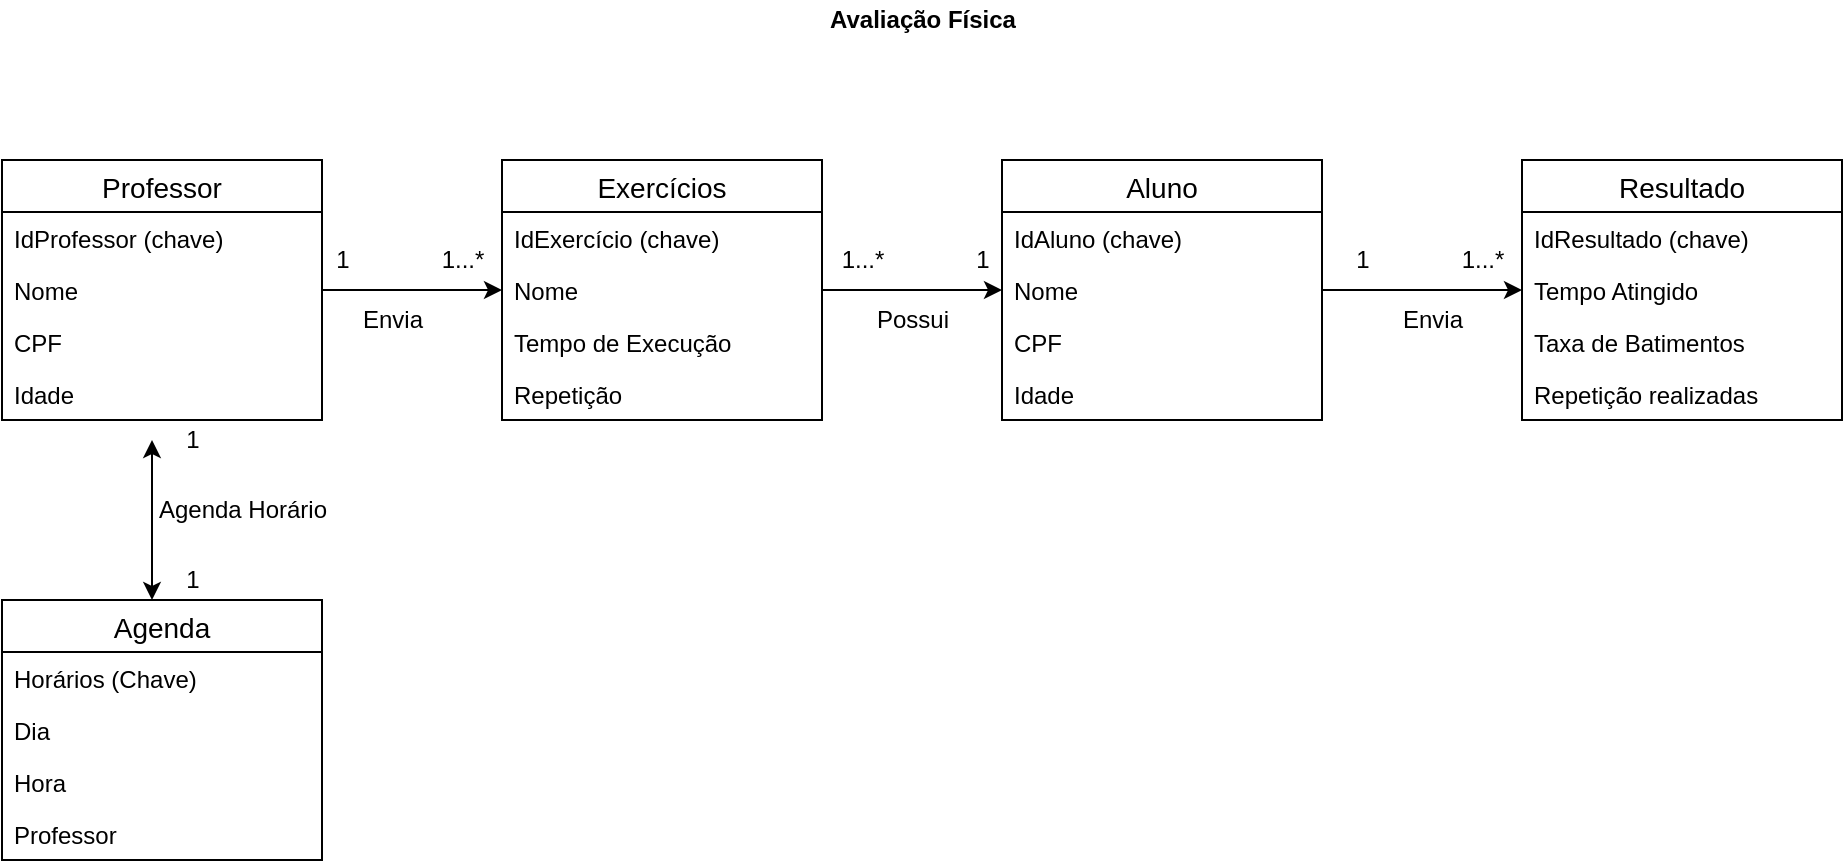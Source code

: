<mxfile version="13.0.1" type="device"><diagram id="hCssbzQxobhbAp1--jcb" name="Page-1"><mxGraphModel dx="1483" dy="829" grid="1" gridSize="10" guides="1" tooltips="1" connect="1" arrows="1" fold="1" page="1" pageScale="1" pageWidth="1169" pageHeight="1654" math="0" shadow="0"><root><mxCell id="0"/><mxCell id="1" parent="0"/><mxCell id="kxX3-yyJwaIgwT0o0Y-X-12" style="edgeStyle=orthogonalEdgeStyle;rounded=0;orthogonalLoop=1;jettySize=auto;html=1;exitX=1;exitY=0.5;exitDx=0;exitDy=0;entryX=0;entryY=0.5;entryDx=0;entryDy=0;" edge="1" parent="1" source="kxX3-yyJwaIgwT0o0Y-X-4" target="kxX3-yyJwaIgwT0o0Y-X-9"><mxGeometry relative="1" as="geometry"/></mxCell><mxCell id="kxX3-yyJwaIgwT0o0Y-X-13" value="Envia" style="text;html=1;align=center;verticalAlign=middle;resizable=0;points=[];autosize=1;" vertex="1" parent="1"><mxGeometry x="295" y="290" width="50" height="20" as="geometry"/></mxCell><mxCell id="kxX3-yyJwaIgwT0o0Y-X-14" value="1" style="text;html=1;align=center;verticalAlign=middle;resizable=0;points=[];autosize=1;" vertex="1" parent="1"><mxGeometry x="285" y="260" width="20" height="20" as="geometry"/></mxCell><mxCell id="kxX3-yyJwaIgwT0o0Y-X-15" value="1...*" style="text;html=1;align=center;verticalAlign=middle;resizable=0;points=[];autosize=1;" vertex="1" parent="1"><mxGeometry x="335" y="260" width="40" height="20" as="geometry"/></mxCell><mxCell id="kxX3-yyJwaIgwT0o0Y-X-23" style="edgeStyle=orthogonalEdgeStyle;rounded=0;orthogonalLoop=1;jettySize=auto;html=1;exitX=1;exitY=0.5;exitDx=0;exitDy=0;" edge="1" parent="1" source="kxX3-yyJwaIgwT0o0Y-X-9" target="kxX3-yyJwaIgwT0o0Y-X-19"><mxGeometry relative="1" as="geometry"/></mxCell><mxCell id="kxX3-yyJwaIgwT0o0Y-X-24" value="1" style="text;html=1;align=center;verticalAlign=middle;resizable=0;points=[];autosize=1;" vertex="1" parent="1"><mxGeometry x="605" y="260" width="20" height="20" as="geometry"/></mxCell><mxCell id="kxX3-yyJwaIgwT0o0Y-X-25" value="1...*" style="text;html=1;align=center;verticalAlign=middle;resizable=0;points=[];autosize=1;" vertex="1" parent="1"><mxGeometry x="535" y="260" width="40" height="20" as="geometry"/></mxCell><mxCell id="kxX3-yyJwaIgwT0o0Y-X-26" value="Possui" style="text;html=1;align=center;verticalAlign=middle;resizable=0;points=[];autosize=1;" vertex="1" parent="1"><mxGeometry x="555" y="290" width="50" height="20" as="geometry"/></mxCell><mxCell id="kxX3-yyJwaIgwT0o0Y-X-32" style="edgeStyle=orthogonalEdgeStyle;rounded=0;orthogonalLoop=1;jettySize=auto;html=1;exitX=1;exitY=0.5;exitDx=0;exitDy=0;entryX=0;entryY=0.5;entryDx=0;entryDy=0;" edge="1" parent="1" source="kxX3-yyJwaIgwT0o0Y-X-19" target="kxX3-yyJwaIgwT0o0Y-X-29"><mxGeometry relative="1" as="geometry"/></mxCell><mxCell id="kxX3-yyJwaIgwT0o0Y-X-33" value="Envia" style="text;html=1;align=center;verticalAlign=middle;resizable=0;points=[];autosize=1;" vertex="1" parent="1"><mxGeometry x="815" y="290" width="50" height="20" as="geometry"/></mxCell><mxCell id="kxX3-yyJwaIgwT0o0Y-X-34" value="1" style="text;html=1;align=center;verticalAlign=middle;resizable=0;points=[];autosize=1;" vertex="1" parent="1"><mxGeometry x="795" y="260" width="20" height="20" as="geometry"/></mxCell><mxCell id="kxX3-yyJwaIgwT0o0Y-X-35" value="1...*" style="text;html=1;align=center;verticalAlign=middle;resizable=0;points=[];autosize=1;" vertex="1" parent="1"><mxGeometry x="845" y="260" width="40" height="20" as="geometry"/></mxCell><mxCell id="kxX3-yyJwaIgwT0o0Y-X-38" value="&lt;b&gt;Avaliação Física&lt;/b&gt;" style="text;html=1;align=center;verticalAlign=middle;resizable=0;points=[];autosize=1;" vertex="1" parent="1"><mxGeometry x="530" y="140" width="110" height="20" as="geometry"/></mxCell><mxCell id="kxX3-yyJwaIgwT0o0Y-X-7" value="Exercícios" style="swimlane;fontStyle=0;childLayout=stackLayout;horizontal=1;startSize=26;horizontalStack=0;resizeParent=1;resizeParentMax=0;resizeLast=0;collapsible=1;marginBottom=0;align=center;fontSize=14;" vertex="1" parent="1"><mxGeometry x="375" y="220" width="160" height="130" as="geometry"/></mxCell><mxCell id="kxX3-yyJwaIgwT0o0Y-X-8" value="IdExercício (chave)" style="text;strokeColor=none;fillColor=none;spacingLeft=4;spacingRight=4;overflow=hidden;rotatable=0;points=[[0,0.5],[1,0.5]];portConstraint=eastwest;fontSize=12;" vertex="1" parent="kxX3-yyJwaIgwT0o0Y-X-7"><mxGeometry y="26" width="160" height="26" as="geometry"/></mxCell><mxCell id="kxX3-yyJwaIgwT0o0Y-X-9" value="Nome" style="text;strokeColor=none;fillColor=none;spacingLeft=4;spacingRight=4;overflow=hidden;rotatable=0;points=[[0,0.5],[1,0.5]];portConstraint=eastwest;fontSize=12;" vertex="1" parent="kxX3-yyJwaIgwT0o0Y-X-7"><mxGeometry y="52" width="160" height="26" as="geometry"/></mxCell><mxCell id="kxX3-yyJwaIgwT0o0Y-X-10" value="Tempo de Execução" style="text;strokeColor=none;fillColor=none;spacingLeft=4;spacingRight=4;overflow=hidden;rotatable=0;points=[[0,0.5],[1,0.5]];portConstraint=eastwest;fontSize=12;" vertex="1" parent="kxX3-yyJwaIgwT0o0Y-X-7"><mxGeometry y="78" width="160" height="26" as="geometry"/></mxCell><mxCell id="kxX3-yyJwaIgwT0o0Y-X-11" value="Repetição" style="text;strokeColor=none;fillColor=none;spacingLeft=4;spacingRight=4;overflow=hidden;rotatable=0;points=[[0,0.5],[1,0.5]];portConstraint=eastwest;fontSize=12;" vertex="1" parent="kxX3-yyJwaIgwT0o0Y-X-7"><mxGeometry y="104" width="160" height="26" as="geometry"/></mxCell><mxCell id="kxX3-yyJwaIgwT0o0Y-X-17" value="Aluno" style="swimlane;fontStyle=0;childLayout=stackLayout;horizontal=1;startSize=26;horizontalStack=0;resizeParent=1;resizeParentMax=0;resizeLast=0;collapsible=1;marginBottom=0;align=center;fontSize=14;" vertex="1" parent="1"><mxGeometry x="625" y="220" width="160" height="130" as="geometry"/></mxCell><mxCell id="kxX3-yyJwaIgwT0o0Y-X-18" value="IdAluno (chave)" style="text;strokeColor=none;fillColor=none;spacingLeft=4;spacingRight=4;overflow=hidden;rotatable=0;points=[[0,0.5],[1,0.5]];portConstraint=eastwest;fontSize=12;" vertex="1" parent="kxX3-yyJwaIgwT0o0Y-X-17"><mxGeometry y="26" width="160" height="26" as="geometry"/></mxCell><mxCell id="kxX3-yyJwaIgwT0o0Y-X-19" value="Nome" style="text;strokeColor=none;fillColor=none;spacingLeft=4;spacingRight=4;overflow=hidden;rotatable=0;points=[[0,0.5],[1,0.5]];portConstraint=eastwest;fontSize=12;" vertex="1" parent="kxX3-yyJwaIgwT0o0Y-X-17"><mxGeometry y="52" width="160" height="26" as="geometry"/></mxCell><mxCell id="kxX3-yyJwaIgwT0o0Y-X-20" value="CPF" style="text;strokeColor=none;fillColor=none;spacingLeft=4;spacingRight=4;overflow=hidden;rotatable=0;points=[[0,0.5],[1,0.5]];portConstraint=eastwest;fontSize=12;" vertex="1" parent="kxX3-yyJwaIgwT0o0Y-X-17"><mxGeometry y="78" width="160" height="26" as="geometry"/></mxCell><mxCell id="kxX3-yyJwaIgwT0o0Y-X-21" value="Idade" style="text;strokeColor=none;fillColor=none;spacingLeft=4;spacingRight=4;overflow=hidden;rotatable=0;points=[[0,0.5],[1,0.5]];portConstraint=eastwest;fontSize=12;" vertex="1" parent="kxX3-yyJwaIgwT0o0Y-X-17"><mxGeometry y="104" width="160" height="26" as="geometry"/></mxCell><mxCell id="kxX3-yyJwaIgwT0o0Y-X-27" value="Resultado" style="swimlane;fontStyle=0;childLayout=stackLayout;horizontal=1;startSize=26;horizontalStack=0;resizeParent=1;resizeParentMax=0;resizeLast=0;collapsible=1;marginBottom=0;align=center;fontSize=14;" vertex="1" parent="1"><mxGeometry x="885" y="220" width="160" height="130" as="geometry"/></mxCell><mxCell id="kxX3-yyJwaIgwT0o0Y-X-28" value="IdResultado (chave)" style="text;strokeColor=none;fillColor=none;spacingLeft=4;spacingRight=4;overflow=hidden;rotatable=0;points=[[0,0.5],[1,0.5]];portConstraint=eastwest;fontSize=12;" vertex="1" parent="kxX3-yyJwaIgwT0o0Y-X-27"><mxGeometry y="26" width="160" height="26" as="geometry"/></mxCell><mxCell id="kxX3-yyJwaIgwT0o0Y-X-29" value="Tempo Atingido" style="text;strokeColor=none;fillColor=none;spacingLeft=4;spacingRight=4;overflow=hidden;rotatable=0;points=[[0,0.5],[1,0.5]];portConstraint=eastwest;fontSize=12;" vertex="1" parent="kxX3-yyJwaIgwT0o0Y-X-27"><mxGeometry y="52" width="160" height="26" as="geometry"/></mxCell><mxCell id="kxX3-yyJwaIgwT0o0Y-X-30" value="Taxa de Batimentos" style="text;strokeColor=none;fillColor=none;spacingLeft=4;spacingRight=4;overflow=hidden;rotatable=0;points=[[0,0.5],[1,0.5]];portConstraint=eastwest;fontSize=12;" vertex="1" parent="kxX3-yyJwaIgwT0o0Y-X-27"><mxGeometry y="78" width="160" height="26" as="geometry"/></mxCell><mxCell id="kxX3-yyJwaIgwT0o0Y-X-31" value="Repetição realizadas" style="text;strokeColor=none;fillColor=none;spacingLeft=4;spacingRight=4;overflow=hidden;rotatable=0;points=[[0,0.5],[1,0.5]];portConstraint=eastwest;fontSize=12;" vertex="1" parent="kxX3-yyJwaIgwT0o0Y-X-27"><mxGeometry y="104" width="160" height="26" as="geometry"/></mxCell><mxCell id="kxX3-yyJwaIgwT0o0Y-X-2" value="Professor" style="swimlane;fontStyle=0;childLayout=stackLayout;horizontal=1;startSize=26;horizontalStack=0;resizeParent=1;resizeParentMax=0;resizeLast=0;collapsible=1;marginBottom=0;align=center;fontSize=14;" vertex="1" parent="1"><mxGeometry x="125" y="220" width="160" height="130" as="geometry"/></mxCell><mxCell id="kxX3-yyJwaIgwT0o0Y-X-3" value="IdProfessor (chave)" style="text;strokeColor=none;fillColor=none;spacingLeft=4;spacingRight=4;overflow=hidden;rotatable=0;points=[[0,0.5],[1,0.5]];portConstraint=eastwest;fontSize=12;" vertex="1" parent="kxX3-yyJwaIgwT0o0Y-X-2"><mxGeometry y="26" width="160" height="26" as="geometry"/></mxCell><mxCell id="kxX3-yyJwaIgwT0o0Y-X-4" value="Nome" style="text;strokeColor=none;fillColor=none;spacingLeft=4;spacingRight=4;overflow=hidden;rotatable=0;points=[[0,0.5],[1,0.5]];portConstraint=eastwest;fontSize=12;" vertex="1" parent="kxX3-yyJwaIgwT0o0Y-X-2"><mxGeometry y="52" width="160" height="26" as="geometry"/></mxCell><mxCell id="kxX3-yyJwaIgwT0o0Y-X-5" value="CPF" style="text;strokeColor=none;fillColor=none;spacingLeft=4;spacingRight=4;overflow=hidden;rotatable=0;points=[[0,0.5],[1,0.5]];portConstraint=eastwest;fontSize=12;" vertex="1" parent="kxX3-yyJwaIgwT0o0Y-X-2"><mxGeometry y="78" width="160" height="26" as="geometry"/></mxCell><mxCell id="kxX3-yyJwaIgwT0o0Y-X-6" value="Idade" style="text;strokeColor=none;fillColor=none;spacingLeft=4;spacingRight=4;overflow=hidden;rotatable=0;points=[[0,0.5],[1,0.5]];portConstraint=eastwest;fontSize=12;" vertex="1" parent="kxX3-yyJwaIgwT0o0Y-X-2"><mxGeometry y="104" width="160" height="26" as="geometry"/></mxCell><mxCell id="kxX3-yyJwaIgwT0o0Y-X-39" value="Agenda" style="swimlane;fontStyle=0;childLayout=stackLayout;horizontal=1;startSize=26;horizontalStack=0;resizeParent=1;resizeParentMax=0;resizeLast=0;collapsible=1;marginBottom=0;align=center;fontSize=14;" vertex="1" parent="1"><mxGeometry x="125" y="440" width="160" height="130" as="geometry"/></mxCell><mxCell id="kxX3-yyJwaIgwT0o0Y-X-40" value="Horários (Chave)" style="text;strokeColor=none;fillColor=none;spacingLeft=4;spacingRight=4;overflow=hidden;rotatable=0;points=[[0,0.5],[1,0.5]];portConstraint=eastwest;fontSize=12;" vertex="1" parent="kxX3-yyJwaIgwT0o0Y-X-39"><mxGeometry y="26" width="160" height="26" as="geometry"/></mxCell><mxCell id="kxX3-yyJwaIgwT0o0Y-X-41" value="Dia" style="text;strokeColor=none;fillColor=none;spacingLeft=4;spacingRight=4;overflow=hidden;rotatable=0;points=[[0,0.5],[1,0.5]];portConstraint=eastwest;fontSize=12;" vertex="1" parent="kxX3-yyJwaIgwT0o0Y-X-39"><mxGeometry y="52" width="160" height="26" as="geometry"/></mxCell><mxCell id="kxX3-yyJwaIgwT0o0Y-X-42" value="Hora" style="text;strokeColor=none;fillColor=none;spacingLeft=4;spacingRight=4;overflow=hidden;rotatable=0;points=[[0,0.5],[1,0.5]];portConstraint=eastwest;fontSize=12;" vertex="1" parent="kxX3-yyJwaIgwT0o0Y-X-39"><mxGeometry y="78" width="160" height="26" as="geometry"/></mxCell><mxCell id="kxX3-yyJwaIgwT0o0Y-X-43" value="Professor" style="text;strokeColor=none;fillColor=none;spacingLeft=4;spacingRight=4;overflow=hidden;rotatable=0;points=[[0,0.5],[1,0.5]];portConstraint=eastwest;fontSize=12;" vertex="1" parent="kxX3-yyJwaIgwT0o0Y-X-39"><mxGeometry y="104" width="160" height="26" as="geometry"/></mxCell><mxCell id="kxX3-yyJwaIgwT0o0Y-X-47" value="" style="endArrow=classic;startArrow=classic;html=1;" edge="1" parent="1"><mxGeometry width="50" height="50" relative="1" as="geometry"><mxPoint x="200" y="440" as="sourcePoint"/><mxPoint x="200" y="360" as="targetPoint"/></mxGeometry></mxCell><mxCell id="kxX3-yyJwaIgwT0o0Y-X-48" value="Agenda Horário" style="text;html=1;align=center;verticalAlign=middle;resizable=0;points=[];autosize=1;" vertex="1" parent="1"><mxGeometry x="195" y="385" width="100" height="20" as="geometry"/></mxCell><mxCell id="kxX3-yyJwaIgwT0o0Y-X-49" value="1" style="text;html=1;align=center;verticalAlign=middle;resizable=0;points=[];autosize=1;" vertex="1" parent="1"><mxGeometry x="210" y="350" width="20" height="20" as="geometry"/></mxCell><mxCell id="kxX3-yyJwaIgwT0o0Y-X-50" value="1" style="text;html=1;align=center;verticalAlign=middle;resizable=0;points=[];autosize=1;" vertex="1" parent="1"><mxGeometry x="210" y="420" width="20" height="20" as="geometry"/></mxCell></root></mxGraphModel></diagram></mxfile>
